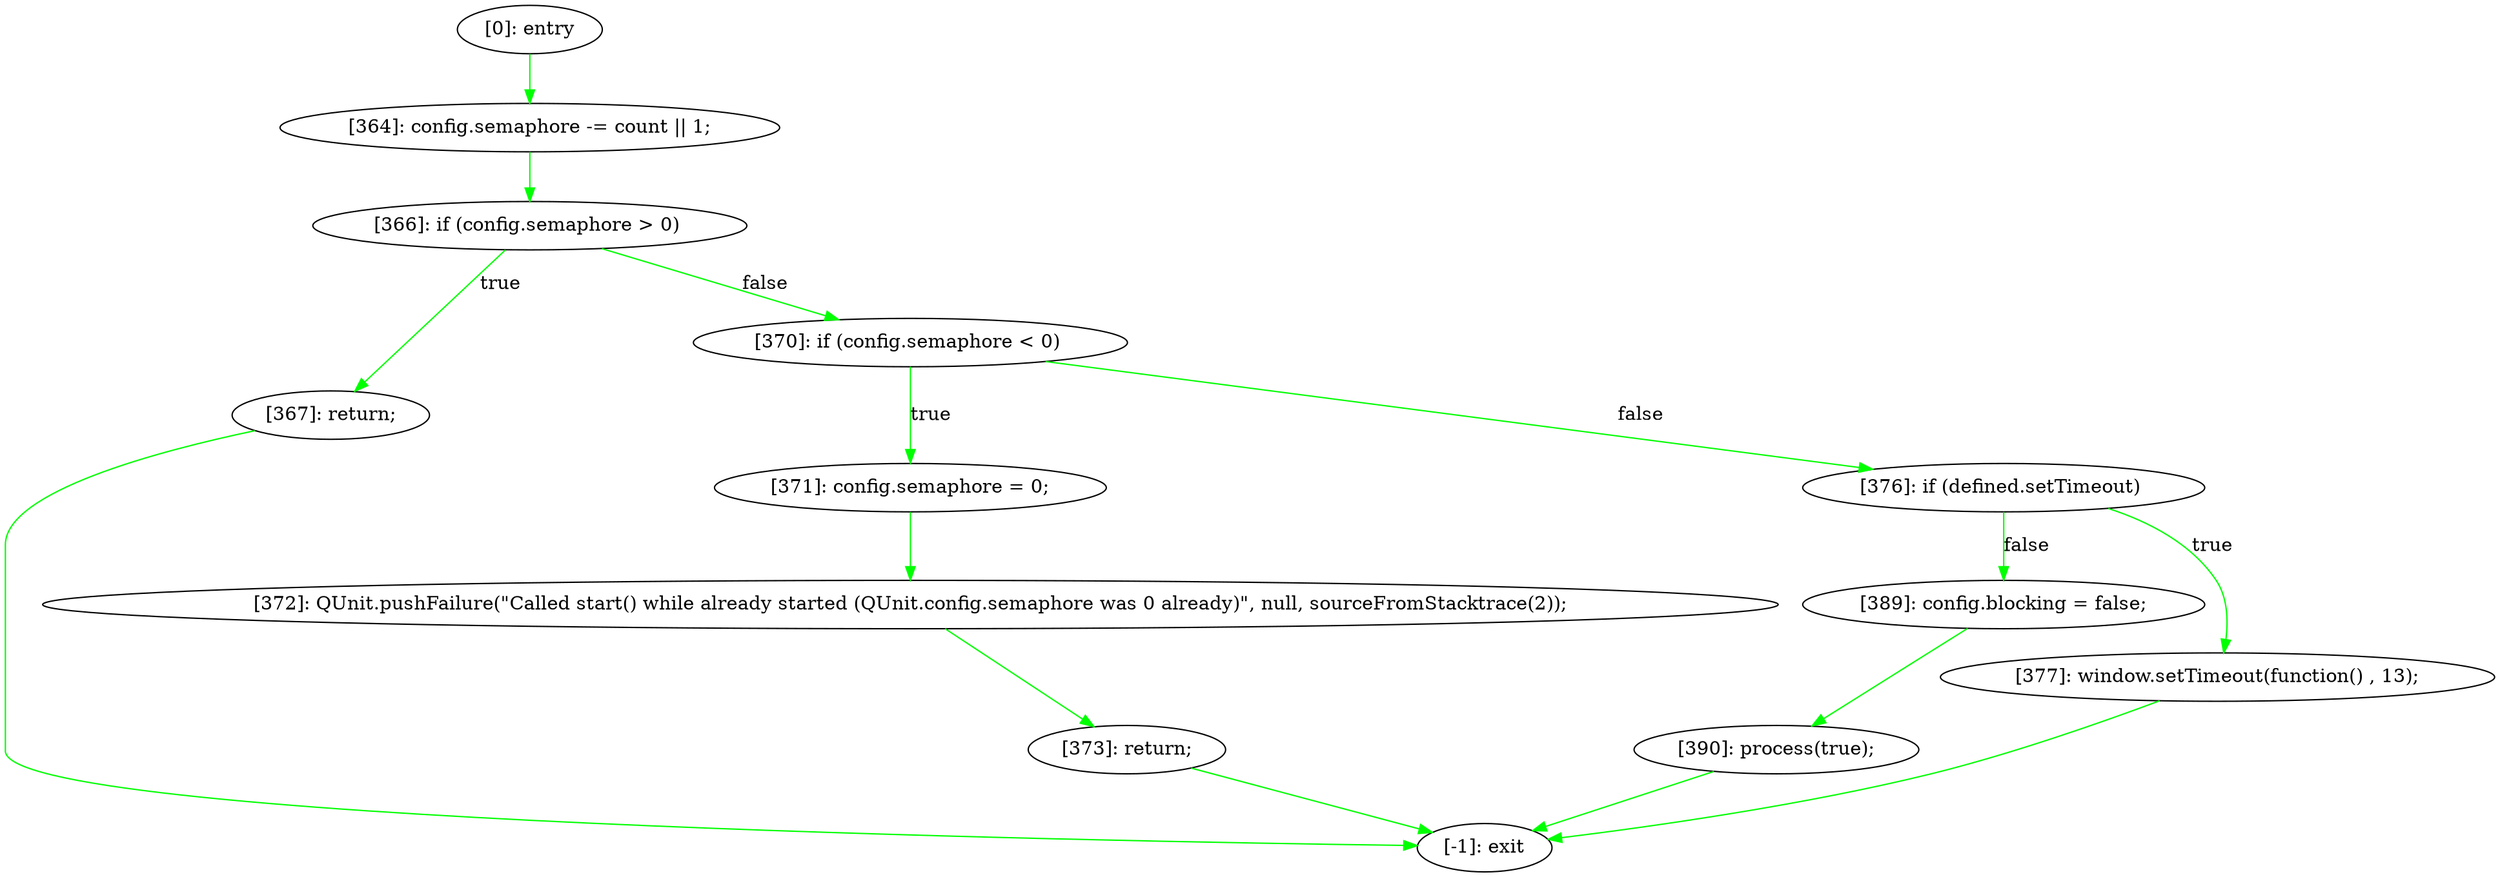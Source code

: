 digraph {
"0" [label="[366]: if (config.semaphore > 0) "] 
"1" [label="[371]: config.semaphore = 0;\n"] 
"2" [label="[367]: return;\n"] 
"3" [label="[372]: QUnit.pushFailure(\"Called start() while already started (QUnit.config.semaphore was 0 already)\", null, sourceFromStacktrace(2));\n"] 
"4" [label="[376]: if (defined.setTimeout) "] 
"5" [label="[-1]: exit"] 
"6" [label="[389]: config.blocking = false;\n"] 
"7" [label="[390]: process(true);\n"] 
"8" [label="[0]: entry"] 
"9" [label="[364]: config.semaphore -= count || 1;\n"] 
"10" [label="[373]: return;\n"] 
"11" [label="[377]: window.setTimeout(function() , 13);\n"] 
"12" [label="[370]: if (config.semaphore < 0) "] 
"0" -> "2" [label="true" color="green"] 
"0" -> "12" [label="false" color="green"] 
"1" -> "3" [label="" color="green"] 
"2" -> "5" [label="" color="green"] 
"3" -> "10" [label="" color="green"] 
"4" -> "11" [label="true" color="green"] 
"4" -> "6" [label="false" color="green"] 
"6" -> "7" [label="" color="green"] 
"7" -> "5" [label="" color="green"] 
"8" -> "9" [label="" color="green"] 
"9" -> "0" [label="" color="green"] 
"10" -> "5" [label="" color="green"] 
"11" -> "5" [label="" color="green"] 
"12" -> "1" [label="true" color="green"] 
"12" -> "4" [label="false" color="green"] 
}
